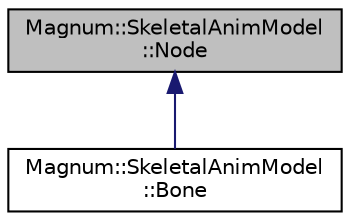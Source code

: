 digraph "Magnum::SkeletalAnimModel::Node"
{
  edge [fontname="Helvetica",fontsize="10",labelfontname="Helvetica",labelfontsize="10"];
  node [fontname="Helvetica",fontsize="10",shape=record];
  Node1 [label="Magnum::SkeletalAnimModel\l::Node",height=0.2,width=0.4,color="black", fillcolor="grey75", style="filled", fontcolor="black"];
  Node1 -> Node2 [dir="back",color="midnightblue",fontsize="10",style="solid"];
  Node2 [label="Magnum::SkeletalAnimModel\l::Bone",height=0.2,width=0.4,color="black", fillcolor="white", style="filled",URL="$class_magnum_1_1_skeletal_anim_model_1_1_bone.html"];
}
